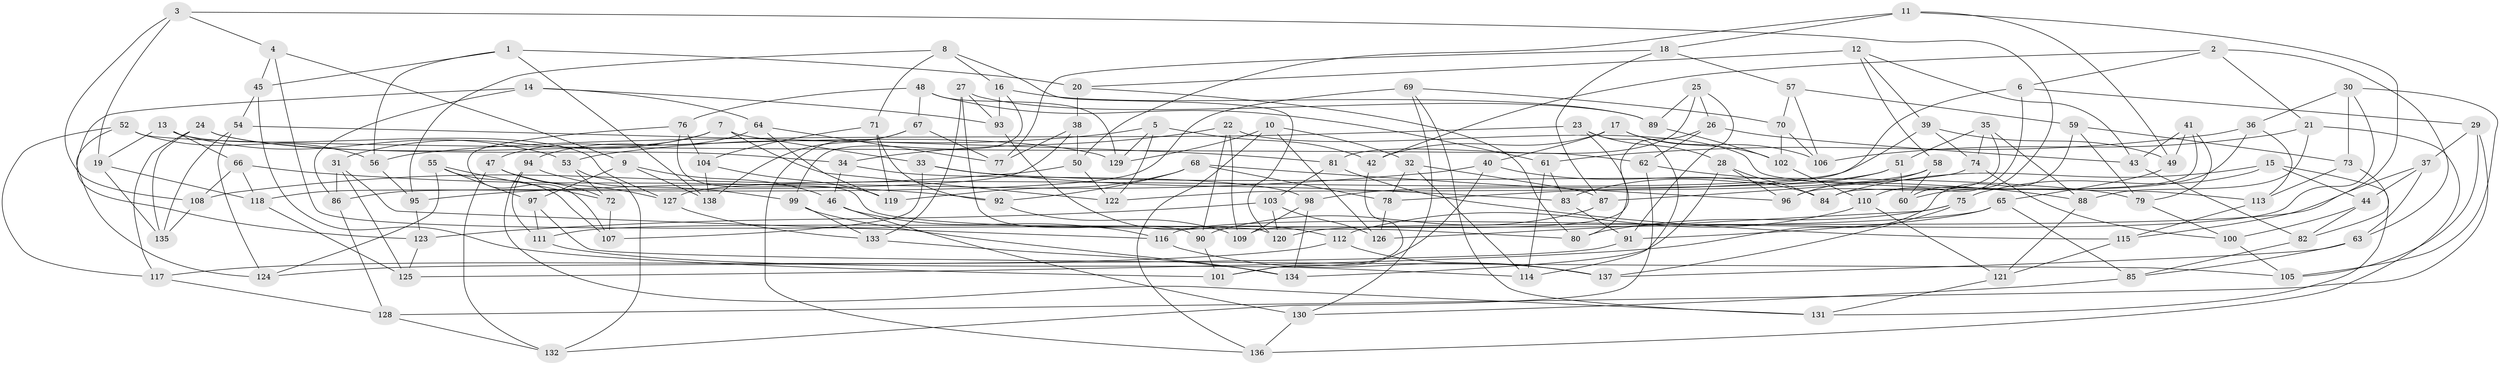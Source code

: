 // Generated by graph-tools (version 1.1) at 2025/26/03/09/25 03:26:53]
// undirected, 138 vertices, 276 edges
graph export_dot {
graph [start="1"]
  node [color=gray90,style=filled];
  1;
  2;
  3;
  4;
  5;
  6;
  7;
  8;
  9;
  10;
  11;
  12;
  13;
  14;
  15;
  16;
  17;
  18;
  19;
  20;
  21;
  22;
  23;
  24;
  25;
  26;
  27;
  28;
  29;
  30;
  31;
  32;
  33;
  34;
  35;
  36;
  37;
  38;
  39;
  40;
  41;
  42;
  43;
  44;
  45;
  46;
  47;
  48;
  49;
  50;
  51;
  52;
  53;
  54;
  55;
  56;
  57;
  58;
  59;
  60;
  61;
  62;
  63;
  64;
  65;
  66;
  67;
  68;
  69;
  70;
  71;
  72;
  73;
  74;
  75;
  76;
  77;
  78;
  79;
  80;
  81;
  82;
  83;
  84;
  85;
  86;
  87;
  88;
  89;
  90;
  91;
  92;
  93;
  94;
  95;
  96;
  97;
  98;
  99;
  100;
  101;
  102;
  103;
  104;
  105;
  106;
  107;
  108;
  109;
  110;
  111;
  112;
  113;
  114;
  115;
  116;
  117;
  118;
  119;
  120;
  121;
  122;
  123;
  124;
  125;
  126;
  127;
  128;
  129;
  130;
  131;
  132;
  133;
  134;
  135;
  136;
  137;
  138;
  1 -- 56;
  1 -- 45;
  1 -- 20;
  1 -- 138;
  2 -- 42;
  2 -- 21;
  2 -- 6;
  2 -- 63;
  3 -- 19;
  3 -- 60;
  3 -- 108;
  3 -- 4;
  4 -- 9;
  4 -- 45;
  4 -- 120;
  5 -- 129;
  5 -- 122;
  5 -- 53;
  5 -- 42;
  6 -- 110;
  6 -- 29;
  6 -- 122;
  7 -- 122;
  7 -- 47;
  7 -- 33;
  7 -- 31;
  8 -- 120;
  8 -- 16;
  8 -- 71;
  8 -- 95;
  9 -- 46;
  9 -- 97;
  9 -- 138;
  10 -- 32;
  10 -- 136;
  10 -- 126;
  10 -- 129;
  11 -- 115;
  11 -- 49;
  11 -- 50;
  11 -- 18;
  12 -- 58;
  12 -- 20;
  12 -- 39;
  12 -- 43;
  13 -- 66;
  13 -- 19;
  13 -- 127;
  13 -- 53;
  14 -- 123;
  14 -- 86;
  14 -- 64;
  14 -- 93;
  15 -- 75;
  15 -- 131;
  15 -- 44;
  15 -- 84;
  16 -- 99;
  16 -- 93;
  16 -- 89;
  17 -- 42;
  17 -- 106;
  17 -- 40;
  17 -- 102;
  18 -- 77;
  18 -- 57;
  18 -- 87;
  19 -- 118;
  19 -- 135;
  20 -- 38;
  20 -- 80;
  21 -- 106;
  21 -- 136;
  21 -- 88;
  22 -- 109;
  22 -- 113;
  22 -- 34;
  22 -- 90;
  23 -- 56;
  23 -- 28;
  23 -- 114;
  23 -- 80;
  24 -- 34;
  24 -- 129;
  24 -- 135;
  24 -- 117;
  25 -- 89;
  25 -- 91;
  25 -- 81;
  25 -- 26;
  26 -- 62;
  26 -- 43;
  26 -- 109;
  27 -- 93;
  27 -- 133;
  27 -- 90;
  27 -- 89;
  28 -- 134;
  28 -- 84;
  28 -- 96;
  29 -- 105;
  29 -- 37;
  29 -- 128;
  30 -- 36;
  30 -- 116;
  30 -- 105;
  30 -- 73;
  31 -- 86;
  31 -- 116;
  31 -- 125;
  32 -- 78;
  32 -- 87;
  32 -- 114;
  33 -- 79;
  33 -- 83;
  33 -- 107;
  34 -- 46;
  34 -- 98;
  35 -- 51;
  35 -- 96;
  35 -- 88;
  35 -- 74;
  36 -- 61;
  36 -- 113;
  36 -- 60;
  37 -- 63;
  37 -- 120;
  37 -- 44;
  38 -- 50;
  38 -- 86;
  38 -- 77;
  39 -- 49;
  39 -- 127;
  39 -- 74;
  40 -- 101;
  40 -- 95;
  40 -- 84;
  41 -- 49;
  41 -- 84;
  41 -- 43;
  41 -- 79;
  42 -- 101;
  43 -- 82;
  44 -- 82;
  44 -- 100;
  45 -- 54;
  45 -- 101;
  46 -- 130;
  46 -- 116;
  47 -- 72;
  47 -- 132;
  47 -- 127;
  48 -- 76;
  48 -- 61;
  48 -- 67;
  48 -- 129;
  49 -- 65;
  50 -- 108;
  50 -- 122;
  51 -- 98;
  51 -- 83;
  51 -- 60;
  52 -- 62;
  52 -- 124;
  52 -- 56;
  52 -- 117;
  53 -- 72;
  53 -- 132;
  54 -- 135;
  54 -- 124;
  54 -- 81;
  55 -- 107;
  55 -- 97;
  55 -- 72;
  55 -- 124;
  56 -- 95;
  57 -- 106;
  57 -- 59;
  57 -- 70;
  58 -- 60;
  58 -- 96;
  58 -- 78;
  59 -- 125;
  59 -- 73;
  59 -- 79;
  61 -- 83;
  61 -- 114;
  62 -- 132;
  62 -- 88;
  63 -- 85;
  63 -- 137;
  64 -- 94;
  64 -- 77;
  64 -- 119;
  65 -- 85;
  65 -- 111;
  65 -- 91;
  66 -- 108;
  66 -- 118;
  66 -- 92;
  67 -- 77;
  67 -- 136;
  67 -- 138;
  68 -- 92;
  68 -- 119;
  68 -- 78;
  68 -- 96;
  69 -- 131;
  69 -- 130;
  69 -- 70;
  69 -- 118;
  70 -- 102;
  70 -- 106;
  71 -- 92;
  71 -- 119;
  71 -- 104;
  72 -- 107;
  73 -- 113;
  73 -- 82;
  74 -- 87;
  74 -- 100;
  75 -- 137;
  75 -- 80;
  75 -- 126;
  76 -- 104;
  76 -- 80;
  76 -- 107;
  78 -- 126;
  79 -- 100;
  81 -- 103;
  81 -- 115;
  82 -- 85;
  83 -- 91;
  85 -- 130;
  86 -- 128;
  87 -- 90;
  88 -- 121;
  89 -- 102;
  90 -- 101;
  91 -- 124;
  92 -- 109;
  93 -- 112;
  94 -- 99;
  94 -- 131;
  94 -- 111;
  95 -- 123;
  97 -- 105;
  97 -- 111;
  98 -- 109;
  98 -- 134;
  99 -- 133;
  99 -- 134;
  100 -- 105;
  102 -- 110;
  103 -- 123;
  103 -- 126;
  103 -- 120;
  104 -- 119;
  104 -- 138;
  108 -- 135;
  110 -- 121;
  110 -- 112;
  111 -- 114;
  112 -- 137;
  112 -- 117;
  113 -- 115;
  115 -- 121;
  116 -- 137;
  117 -- 128;
  118 -- 125;
  121 -- 131;
  123 -- 125;
  127 -- 133;
  128 -- 132;
  130 -- 136;
  133 -- 134;
}
